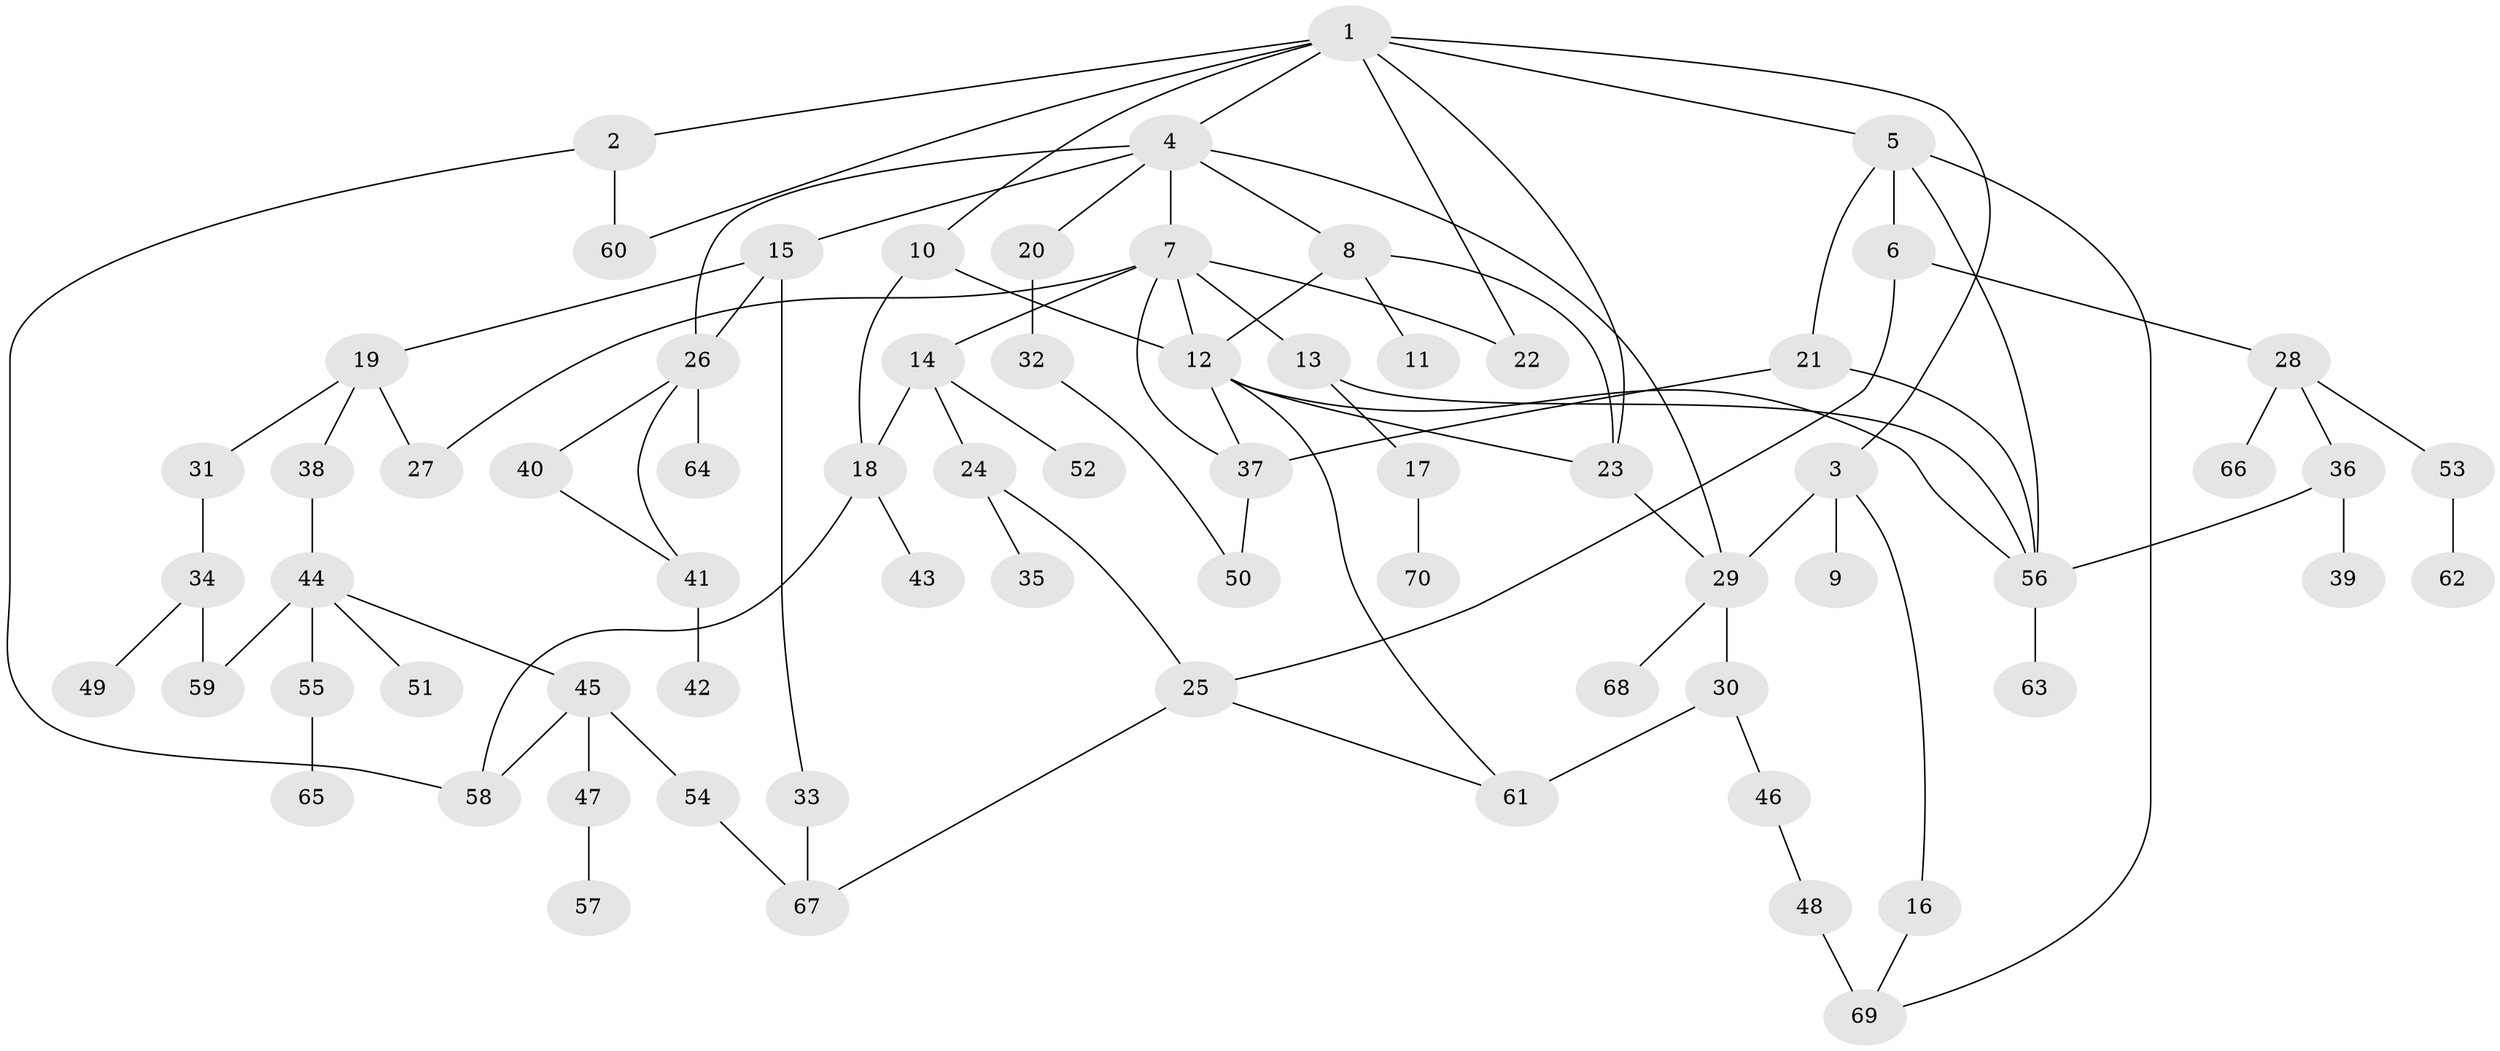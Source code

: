 // original degree distribution, {8: 0.014285714285714285, 4: 0.08571428571428572, 6: 0.02857142857142857, 3: 0.17142857142857143, 5: 0.05714285714285714, 2: 0.34285714285714286, 1: 0.3}
// Generated by graph-tools (version 1.1) at 2025/34/03/09/25 02:34:18]
// undirected, 70 vertices, 98 edges
graph export_dot {
graph [start="1"]
  node [color=gray90,style=filled];
  1;
  2;
  3;
  4;
  5;
  6;
  7;
  8;
  9;
  10;
  11;
  12;
  13;
  14;
  15;
  16;
  17;
  18;
  19;
  20;
  21;
  22;
  23;
  24;
  25;
  26;
  27;
  28;
  29;
  30;
  31;
  32;
  33;
  34;
  35;
  36;
  37;
  38;
  39;
  40;
  41;
  42;
  43;
  44;
  45;
  46;
  47;
  48;
  49;
  50;
  51;
  52;
  53;
  54;
  55;
  56;
  57;
  58;
  59;
  60;
  61;
  62;
  63;
  64;
  65;
  66;
  67;
  68;
  69;
  70;
  1 -- 2 [weight=1.0];
  1 -- 3 [weight=1.0];
  1 -- 4 [weight=1.0];
  1 -- 5 [weight=1.0];
  1 -- 10 [weight=1.0];
  1 -- 22 [weight=1.0];
  1 -- 23 [weight=1.0];
  1 -- 60 [weight=1.0];
  2 -- 58 [weight=1.0];
  2 -- 60 [weight=1.0];
  3 -- 9 [weight=1.0];
  3 -- 16 [weight=1.0];
  3 -- 29 [weight=1.0];
  4 -- 7 [weight=1.0];
  4 -- 8 [weight=1.0];
  4 -- 15 [weight=1.0];
  4 -- 20 [weight=1.0];
  4 -- 26 [weight=1.0];
  4 -- 29 [weight=1.0];
  5 -- 6 [weight=1.0];
  5 -- 21 [weight=1.0];
  5 -- 56 [weight=1.0];
  5 -- 69 [weight=1.0];
  6 -- 25 [weight=1.0];
  6 -- 28 [weight=1.0];
  7 -- 12 [weight=1.0];
  7 -- 13 [weight=1.0];
  7 -- 14 [weight=1.0];
  7 -- 22 [weight=1.0];
  7 -- 27 [weight=1.0];
  7 -- 37 [weight=1.0];
  8 -- 11 [weight=1.0];
  8 -- 12 [weight=1.0];
  8 -- 23 [weight=1.0];
  10 -- 12 [weight=1.0];
  10 -- 18 [weight=1.0];
  12 -- 23 [weight=1.0];
  12 -- 37 [weight=1.0];
  12 -- 56 [weight=1.0];
  12 -- 61 [weight=1.0];
  13 -- 17 [weight=3.0];
  13 -- 56 [weight=1.0];
  14 -- 18 [weight=2.0];
  14 -- 24 [weight=1.0];
  14 -- 52 [weight=1.0];
  15 -- 19 [weight=1.0];
  15 -- 26 [weight=1.0];
  15 -- 33 [weight=1.0];
  16 -- 69 [weight=1.0];
  17 -- 70 [weight=1.0];
  18 -- 43 [weight=1.0];
  18 -- 58 [weight=1.0];
  19 -- 27 [weight=1.0];
  19 -- 31 [weight=1.0];
  19 -- 38 [weight=1.0];
  20 -- 32 [weight=3.0];
  21 -- 37 [weight=1.0];
  21 -- 56 [weight=1.0];
  23 -- 29 [weight=1.0];
  24 -- 25 [weight=1.0];
  24 -- 35 [weight=2.0];
  25 -- 61 [weight=1.0];
  25 -- 67 [weight=1.0];
  26 -- 40 [weight=1.0];
  26 -- 41 [weight=1.0];
  26 -- 64 [weight=1.0];
  28 -- 36 [weight=1.0];
  28 -- 53 [weight=1.0];
  28 -- 66 [weight=1.0];
  29 -- 30 [weight=1.0];
  29 -- 68 [weight=1.0];
  30 -- 46 [weight=1.0];
  30 -- 61 [weight=2.0];
  31 -- 34 [weight=1.0];
  32 -- 50 [weight=1.0];
  33 -- 67 [weight=1.0];
  34 -- 49 [weight=1.0];
  34 -- 59 [weight=1.0];
  36 -- 39 [weight=1.0];
  36 -- 56 [weight=1.0];
  37 -- 50 [weight=1.0];
  38 -- 44 [weight=1.0];
  40 -- 41 [weight=1.0];
  41 -- 42 [weight=3.0];
  44 -- 45 [weight=1.0];
  44 -- 51 [weight=1.0];
  44 -- 55 [weight=1.0];
  44 -- 59 [weight=1.0];
  45 -- 47 [weight=1.0];
  45 -- 54 [weight=1.0];
  45 -- 58 [weight=1.0];
  46 -- 48 [weight=1.0];
  47 -- 57 [weight=1.0];
  48 -- 69 [weight=2.0];
  53 -- 62 [weight=1.0];
  54 -- 67 [weight=1.0];
  55 -- 65 [weight=1.0];
  56 -- 63 [weight=2.0];
}
